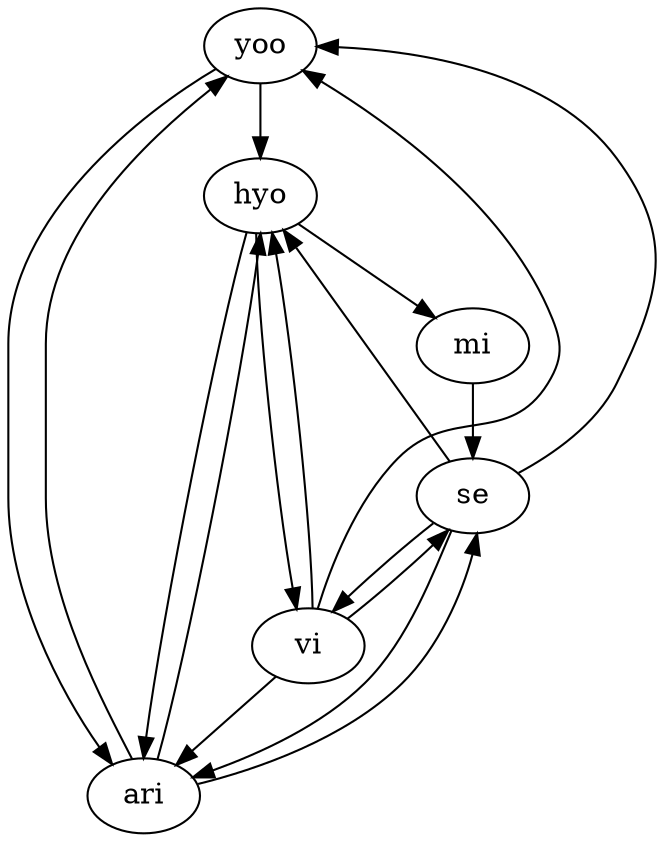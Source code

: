 digraph {
yoo->hyo;
hyo->mi;
hyo->vi;
vi->hyo;
se->hyo;
hyo->ari;
ari->hyo;
vi->yoo;
se->yoo;
yoo->ari;
ari->yoo;
mi->se;
vi->se;
se->vi;
vi->ari;
se->ari;
ari->se;
}